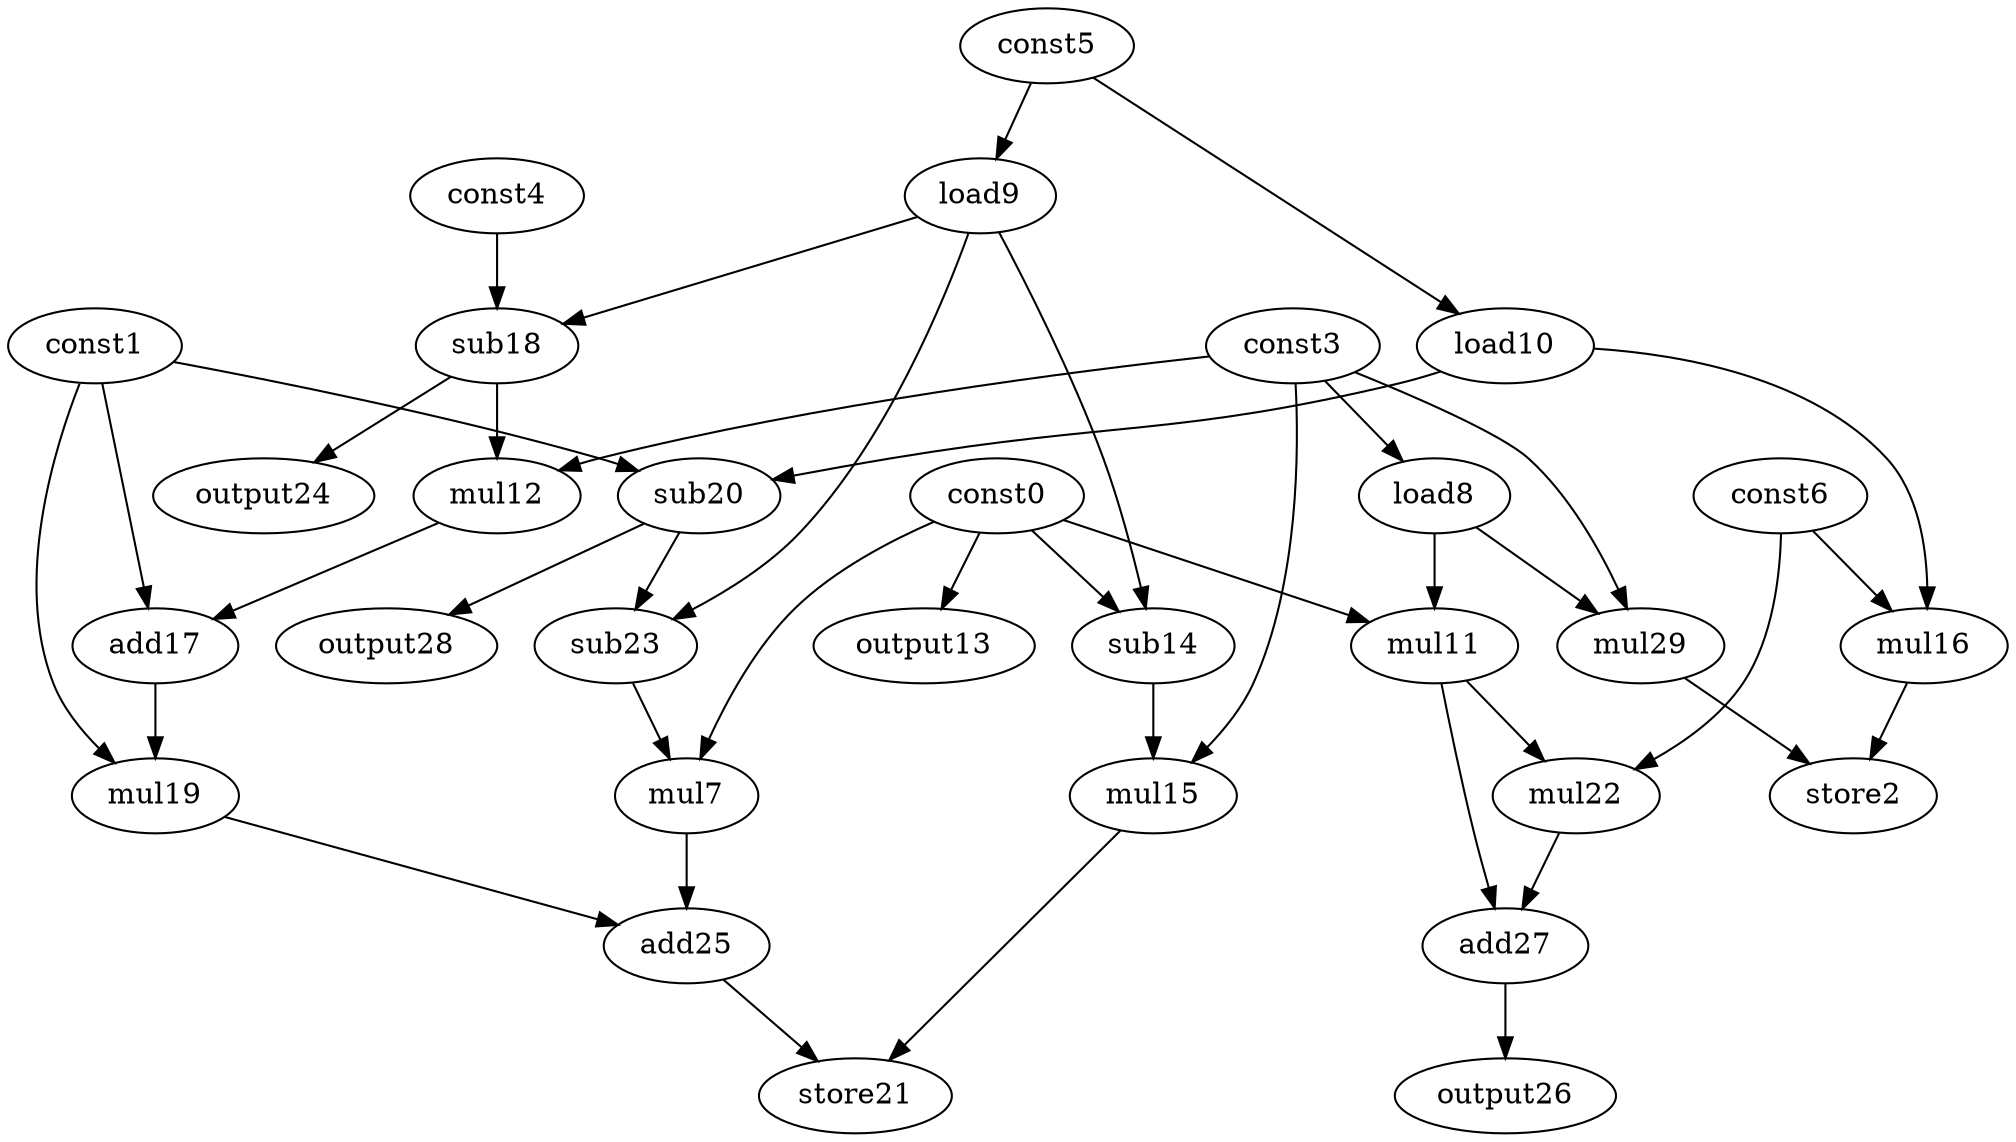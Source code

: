 digraph G { 
const0[opcode=const]; 
const1[opcode=const]; 
store2[opcode=store]; 
const3[opcode=const]; 
const4[opcode=const]; 
const5[opcode=const]; 
const6[opcode=const]; 
mul7[opcode=mul]; 
load8[opcode=load]; 
load9[opcode=load]; 
load10[opcode=load]; 
mul11[opcode=mul]; 
mul12[opcode=mul]; 
output13[opcode=output]; 
sub14[opcode=sub]; 
mul15[opcode=mul]; 
mul16[opcode=mul]; 
add17[opcode=add]; 
sub18[opcode=sub]; 
mul19[opcode=mul]; 
sub20[opcode=sub]; 
store21[opcode=store]; 
mul22[opcode=mul]; 
sub23[opcode=sub]; 
output24[opcode=output]; 
add25[opcode=add]; 
output26[opcode=output]; 
add27[opcode=add]; 
output28[opcode=output]; 
mul29[opcode=mul]; 
const3->load8[operand=0];
const5->load9[operand=0];
const5->load10[operand=0];
const0->output13[operand=0];
const0->mul11[operand=0];
load8->mul11[operand=1];
const0->sub14[operand=0];
load9->sub14[operand=1];
load10->mul16[operand=0];
const6->mul16[operand=1];
load9->sub18[operand=0];
const4->sub18[operand=1];
const1->sub20[operand=0];
load10->sub20[operand=1];
load8->mul29[operand=0];
const3->mul29[operand=1];
mul16->store2[operand=0];
mul29->store2[operand=1];
sub18->mul12[operand=0];
const3->mul12[operand=1];
const3->mul15[operand=0];
sub14->mul15[operand=1];
mul11->mul22[operand=0];
const6->mul22[operand=1];
load9->sub23[operand=0];
sub20->sub23[operand=1];
sub18->output24[operand=0];
sub20->output28[operand=0];
const0->mul7[operand=0];
sub23->mul7[operand=1];
const1->add17[operand=0];
mul12->add17[operand=1];
mul11->add27[operand=0];
mul22->add27[operand=1];
add17->mul19[operand=0];
const1->mul19[operand=1];
add27->output26[operand=0];
mul19->add25[operand=0];
mul7->add25[operand=1];
add25->store21[operand=0];
mul15->store21[operand=1];
}
